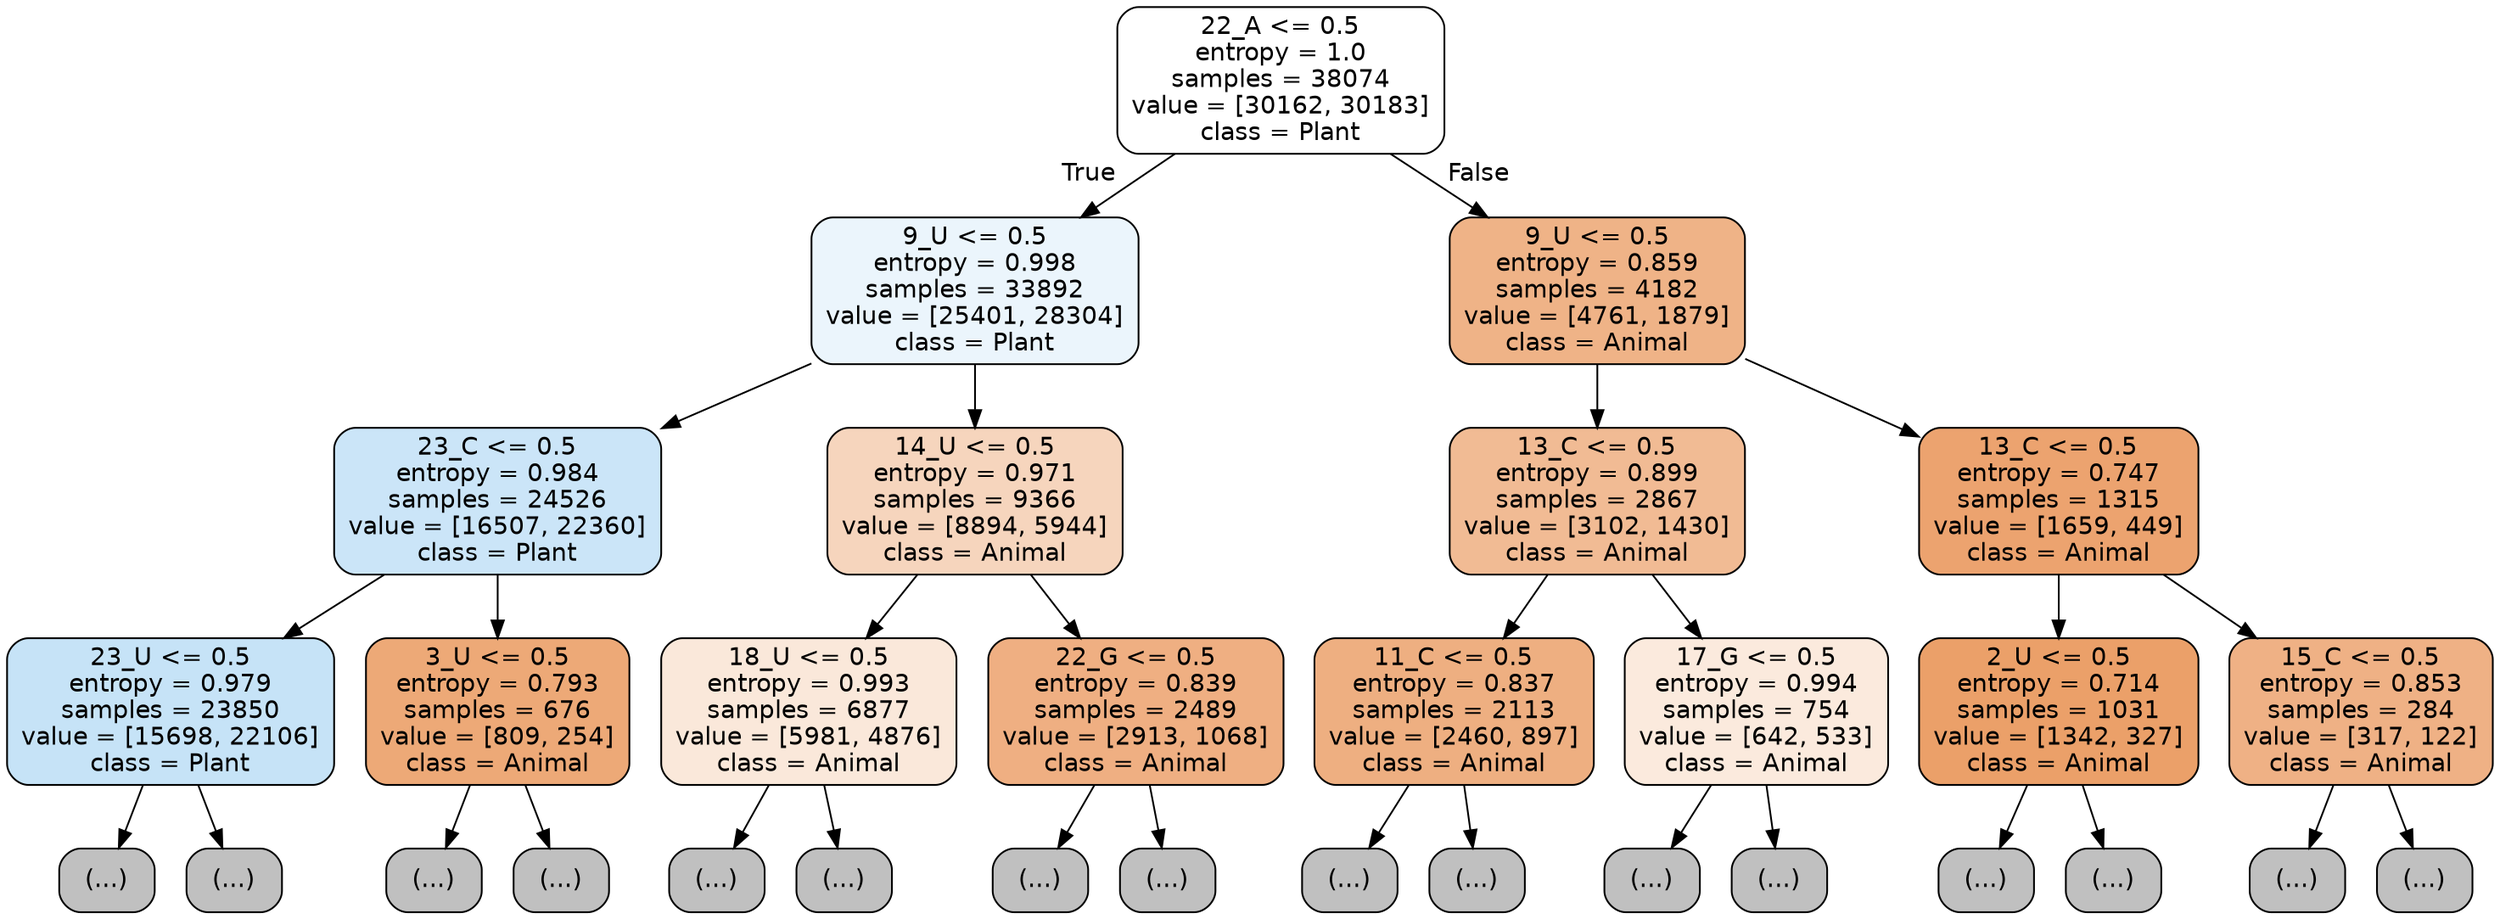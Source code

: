 digraph Tree {
node [shape=box, style="filled, rounded", color="black", fontname="helvetica"] ;
edge [fontname="helvetica"] ;
0 [label="22_A <= 0.5\nentropy = 1.0\nsamples = 38074\nvalue = [30162, 30183]\nclass = Plant", fillcolor="#ffffff"] ;
1 [label="9_U <= 0.5\nentropy = 0.998\nsamples = 33892\nvalue = [25401, 28304]\nclass = Plant", fillcolor="#ebf5fc"] ;
0 -> 1 [labeldistance=2.5, labelangle=45, headlabel="True"] ;
2 [label="23_C <= 0.5\nentropy = 0.984\nsamples = 24526\nvalue = [16507, 22360]\nclass = Plant", fillcolor="#cbe5f8"] ;
1 -> 2 ;
3 [label="23_U <= 0.5\nentropy = 0.979\nsamples = 23850\nvalue = [15698, 22106]\nclass = Plant", fillcolor="#c6e3f7"] ;
2 -> 3 ;
4 [label="(...)", fillcolor="#C0C0C0"] ;
3 -> 4 ;
9681 [label="(...)", fillcolor="#C0C0C0"] ;
3 -> 9681 ;
10108 [label="3_U <= 0.5\nentropy = 0.793\nsamples = 676\nvalue = [809, 254]\nclass = Animal", fillcolor="#eda977"] ;
2 -> 10108 ;
10109 [label="(...)", fillcolor="#C0C0C0"] ;
10108 -> 10109 ;
10388 [label="(...)", fillcolor="#C0C0C0"] ;
10108 -> 10388 ;
10443 [label="14_U <= 0.5\nentropy = 0.971\nsamples = 9366\nvalue = [8894, 5944]\nclass = Animal", fillcolor="#f6d5bd"] ;
1 -> 10443 ;
10444 [label="18_U <= 0.5\nentropy = 0.993\nsamples = 6877\nvalue = [5981, 4876]\nclass = Animal", fillcolor="#fae8da"] ;
10443 -> 10444 ;
10445 [label="(...)", fillcolor="#C0C0C0"] ;
10444 -> 10445 ;
12654 [label="(...)", fillcolor="#C0C0C0"] ;
10444 -> 12654 ;
13461 [label="22_G <= 0.5\nentropy = 0.839\nsamples = 2489\nvalue = [2913, 1068]\nclass = Animal", fillcolor="#efaf82"] ;
10443 -> 13461 ;
13462 [label="(...)", fillcolor="#C0C0C0"] ;
13461 -> 13462 ;
14553 [label="(...)", fillcolor="#C0C0C0"] ;
13461 -> 14553 ;
14712 [label="9_U <= 0.5\nentropy = 0.859\nsamples = 4182\nvalue = [4761, 1879]\nclass = Animal", fillcolor="#efb387"] ;
0 -> 14712 [labeldistance=2.5, labelangle=-45, headlabel="False"] ;
14713 [label="13_C <= 0.5\nentropy = 0.899\nsamples = 2867\nvalue = [3102, 1430]\nclass = Animal", fillcolor="#f1bb94"] ;
14712 -> 14713 ;
14714 [label="11_C <= 0.5\nentropy = 0.837\nsamples = 2113\nvalue = [2460, 897]\nclass = Animal", fillcolor="#eeaf81"] ;
14713 -> 14714 ;
14715 [label="(...)", fillcolor="#C0C0C0"] ;
14714 -> 14715 ;
15524 [label="(...)", fillcolor="#C0C0C0"] ;
14714 -> 15524 ;
15753 [label="17_G <= 0.5\nentropy = 0.994\nsamples = 754\nvalue = [642, 533]\nclass = Animal", fillcolor="#fbeadd"] ;
14713 -> 15753 ;
15754 [label="(...)", fillcolor="#C0C0C0"] ;
15753 -> 15754 ;
15995 [label="(...)", fillcolor="#C0C0C0"] ;
15753 -> 15995 ;
16068 [label="13_C <= 0.5\nentropy = 0.747\nsamples = 1315\nvalue = [1659, 449]\nclass = Animal", fillcolor="#eca36f"] ;
14712 -> 16068 ;
16069 [label="2_U <= 0.5\nentropy = 0.714\nsamples = 1031\nvalue = [1342, 327]\nclass = Animal", fillcolor="#eba069"] ;
16068 -> 16069 ;
16070 [label="(...)", fillcolor="#C0C0C0"] ;
16069 -> 16070 ;
16397 [label="(...)", fillcolor="#C0C0C0"] ;
16069 -> 16397 ;
16502 [label="15_C <= 0.5\nentropy = 0.853\nsamples = 284\nvalue = [317, 122]\nclass = Animal", fillcolor="#efb185"] ;
16068 -> 16502 ;
16503 [label="(...)", fillcolor="#C0C0C0"] ;
16502 -> 16503 ;
16578 [label="(...)", fillcolor="#C0C0C0"] ;
16502 -> 16578 ;
}